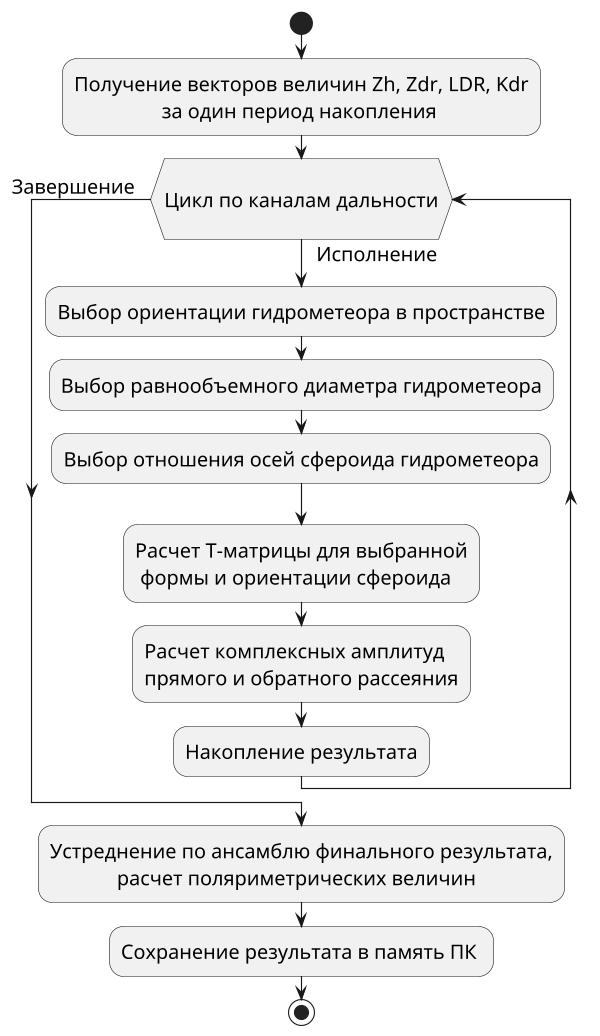 @startuml
skinparam activityFontSize 17
skinparam activityDiamondFontSize 17
skinparam activityArrowFontSize 17
scale 600 width
start
:Получение векторов величин Zh, Zdr, LDR, Kdr\n                 за один период накопления;
while (\nЦикл по каналам дальности\n) is (  Исполнение)
:Выбор ориентации гидрометеора в пространстве;
:Выбор равнообъемного диаметра гидрометеора;
:Выбор отношения осей сфероида гидрометеора;
:Расчет Т-матрицы для выбранной
 формы и ориентации сфероида;

:Расчет комплексных амплитуд
прямого и обратного рассеяния;

:Накопление результата;


endwhile (Завершение   )
:Устреднение по ансамблю финального результата,
             расчет поляриметрических величин;
:Сохранение результата в память ПК ;


stop
@enduml